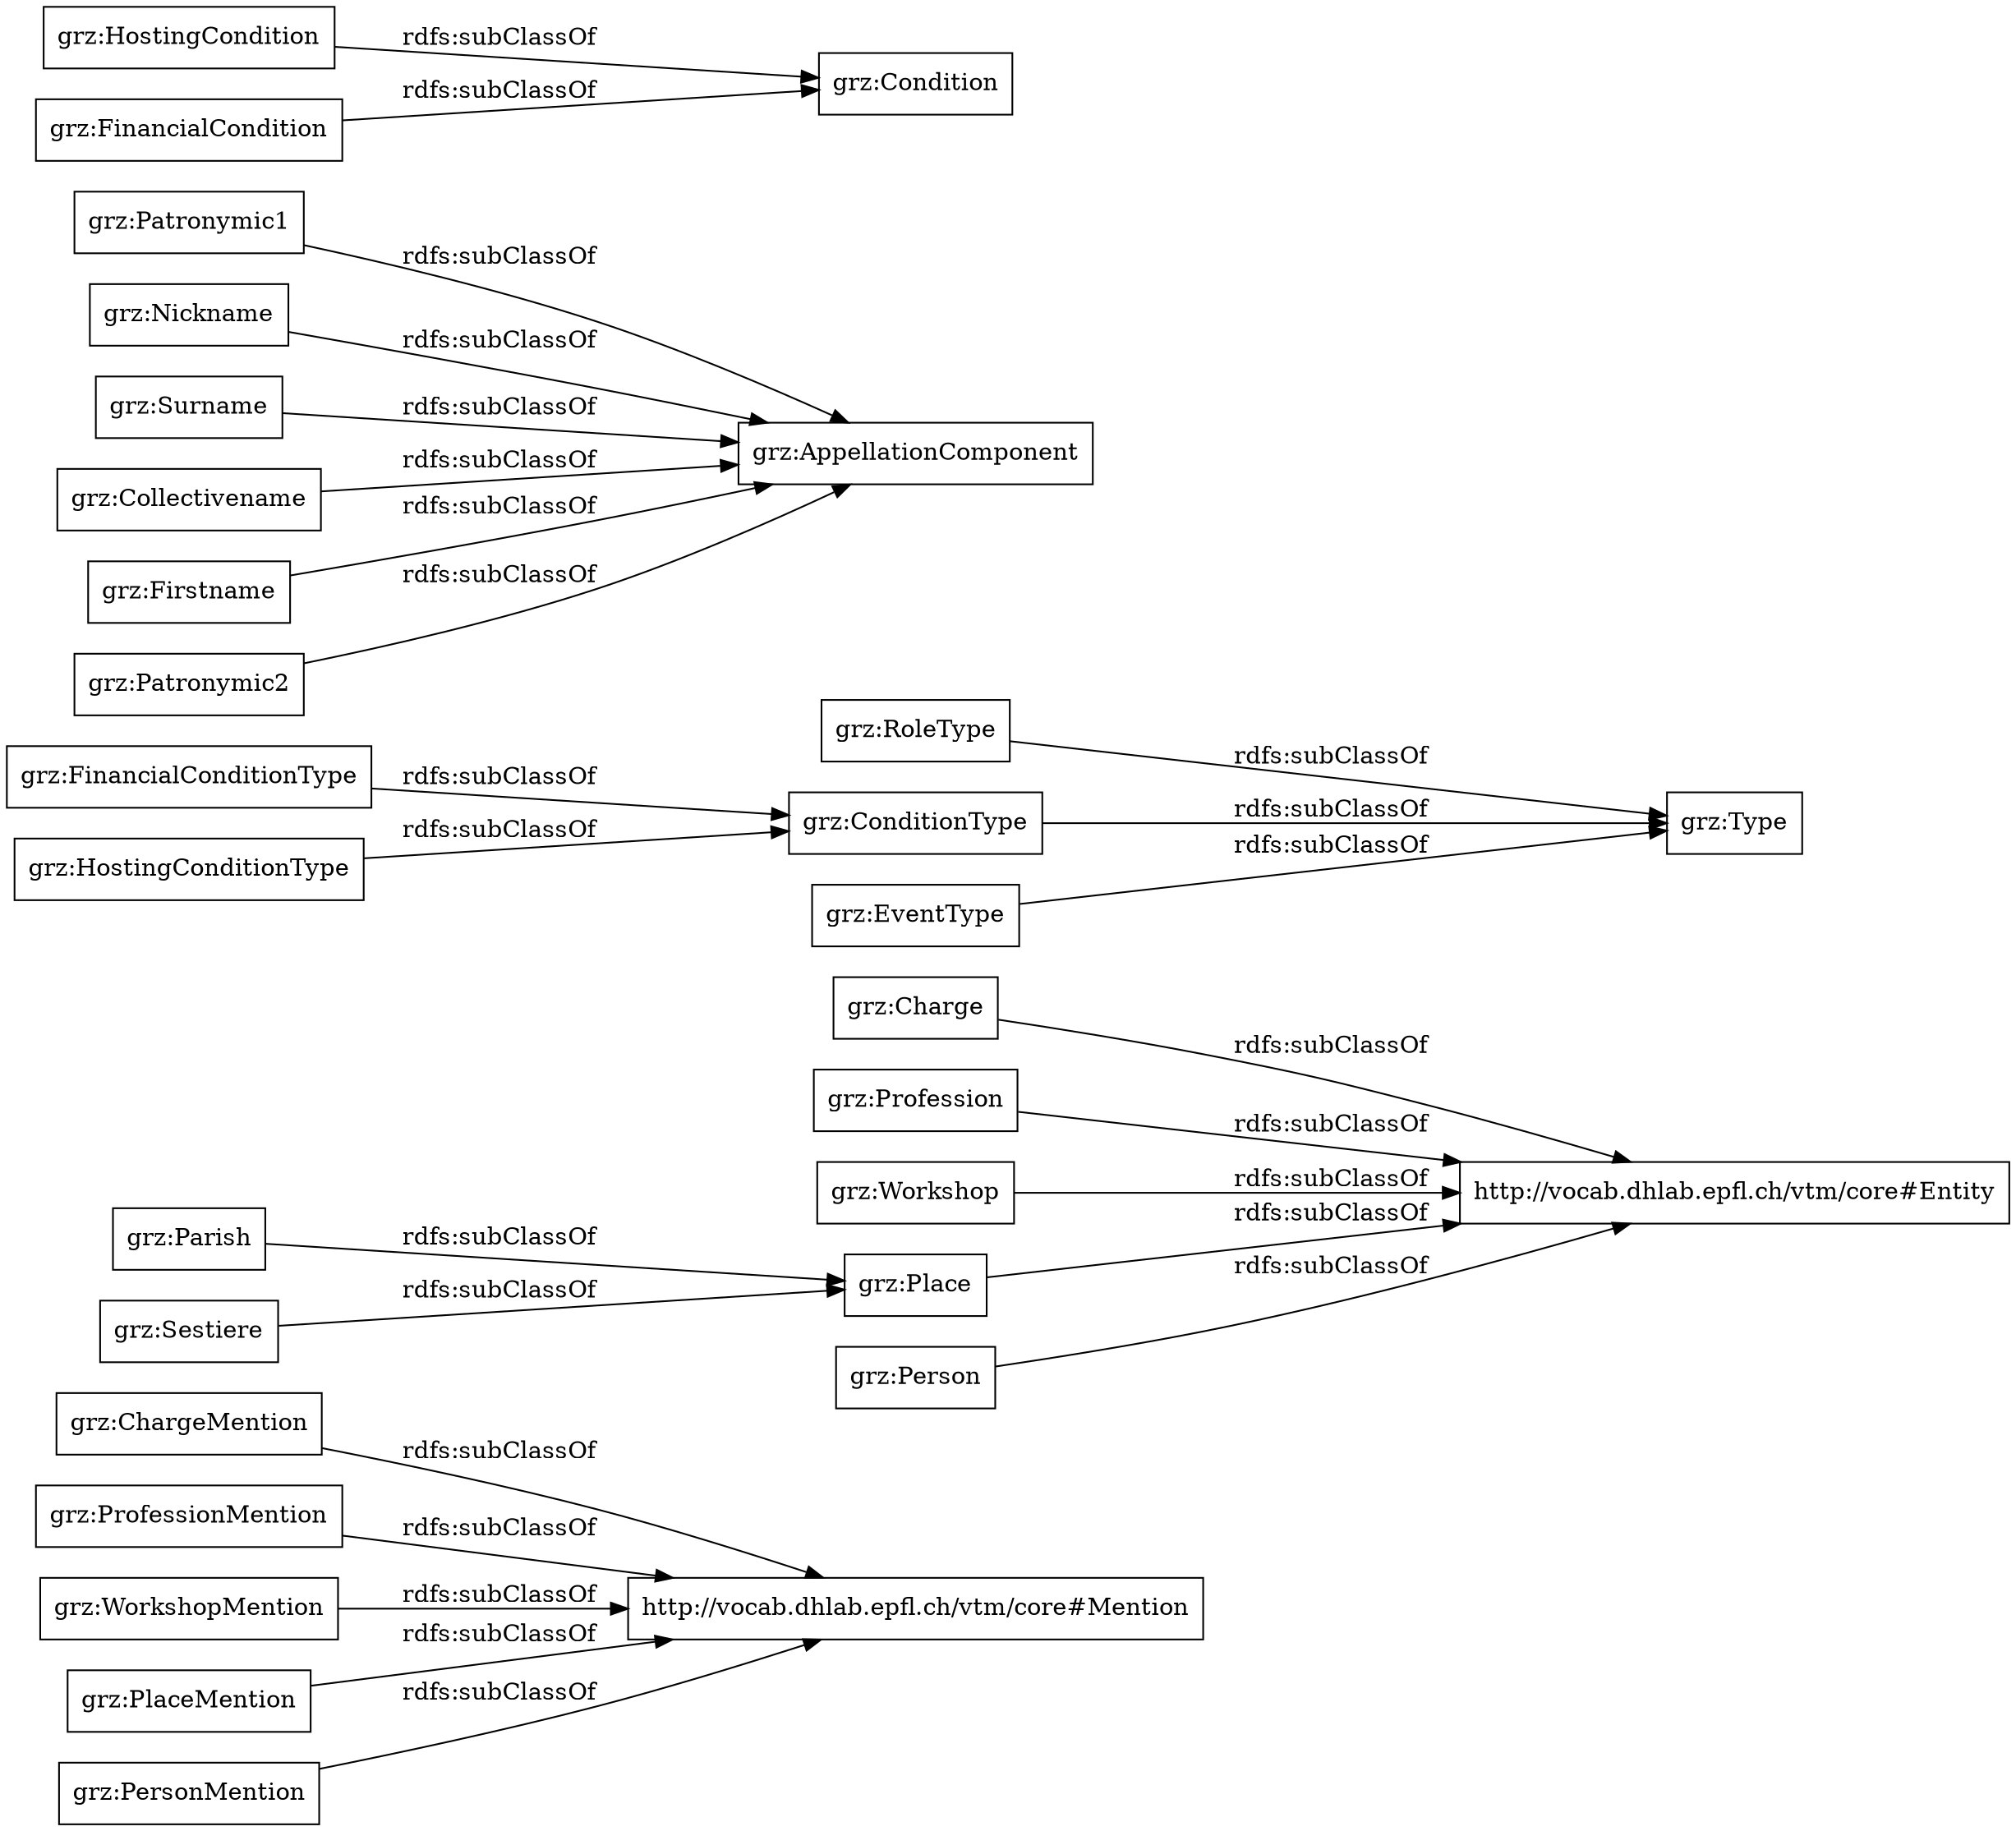 digraph ar2dtool_diagram { 
rankdir=LR;
size="1000"
node [shape = rectangle, color="black"]; "grz:ChargeMention" "grz:Charge" "grz:RoleType" "grz:Profession" "grz:Patronymic1" "grz:FinancialConditionType" "grz:ProfessionMention" "grz:ConditionType" "grz:Workshop" "grz:Type" "grz:Nickname" "http://vocab.dhlab.epfl.ch/vtm/core#Mention" "grz:WorkshopMention" "grz:Surname" "grz:AppellationComponent" "grz:PlaceMention" "grz:Collectivename" "http://vocab.dhlab.epfl.ch/vtm/core#Entity" "grz:EventType" "grz:HostingCondition" "grz:PersonMention" "grz:Condition" "grz:FinancialCondition" "grz:Parish" "grz:Place" "grz:HostingConditionType" "grz:Firstname" "grz:Person" "grz:Sestiere" "grz:Patronymic2" ; /*classes style*/
	"grz:FinancialConditionType" -> "grz:ConditionType" [ label = "rdfs:subClassOf" ];
	"grz:Nickname" -> "grz:AppellationComponent" [ label = "rdfs:subClassOf" ];
	"grz:Person" -> "http://vocab.dhlab.epfl.ch/vtm/core#Entity" [ label = "rdfs:subClassOf" ];
	"grz:Profession" -> "http://vocab.dhlab.epfl.ch/vtm/core#Entity" [ label = "rdfs:subClassOf" ];
	"grz:Collectivename" -> "grz:AppellationComponent" [ label = "rdfs:subClassOf" ];
	"grz:WorkshopMention" -> "http://vocab.dhlab.epfl.ch/vtm/core#Mention" [ label = "rdfs:subClassOf" ];
	"grz:FinancialCondition" -> "grz:Condition" [ label = "rdfs:subClassOf" ];
	"grz:HostingConditionType" -> "grz:ConditionType" [ label = "rdfs:subClassOf" ];
	"grz:Firstname" -> "grz:AppellationComponent" [ label = "rdfs:subClassOf" ];
	"grz:EventType" -> "grz:Type" [ label = "rdfs:subClassOf" ];
	"grz:RoleType" -> "grz:Type" [ label = "rdfs:subClassOf" ];
	"grz:Surname" -> "grz:AppellationComponent" [ label = "rdfs:subClassOf" ];
	"grz:Sestiere" -> "grz:Place" [ label = "rdfs:subClassOf" ];
	"grz:Charge" -> "http://vocab.dhlab.epfl.ch/vtm/core#Entity" [ label = "rdfs:subClassOf" ];
	"grz:Parish" -> "grz:Place" [ label = "rdfs:subClassOf" ];
	"grz:PlaceMention" -> "http://vocab.dhlab.epfl.ch/vtm/core#Mention" [ label = "rdfs:subClassOf" ];
	"grz:PersonMention" -> "http://vocab.dhlab.epfl.ch/vtm/core#Mention" [ label = "rdfs:subClassOf" ];
	"grz:Patronymic2" -> "grz:AppellationComponent" [ label = "rdfs:subClassOf" ];
	"grz:ConditionType" -> "grz:Type" [ label = "rdfs:subClassOf" ];
	"grz:ChargeMention" -> "http://vocab.dhlab.epfl.ch/vtm/core#Mention" [ label = "rdfs:subClassOf" ];
	"grz:Place" -> "http://vocab.dhlab.epfl.ch/vtm/core#Entity" [ label = "rdfs:subClassOf" ];
	"grz:Patronymic1" -> "grz:AppellationComponent" [ label = "rdfs:subClassOf" ];
	"grz:HostingCondition" -> "grz:Condition" [ label = "rdfs:subClassOf" ];
	"grz:ProfessionMention" -> "http://vocab.dhlab.epfl.ch/vtm/core#Mention" [ label = "rdfs:subClassOf" ];
	"grz:Workshop" -> "http://vocab.dhlab.epfl.ch/vtm/core#Entity" [ label = "rdfs:subClassOf" ];

}
